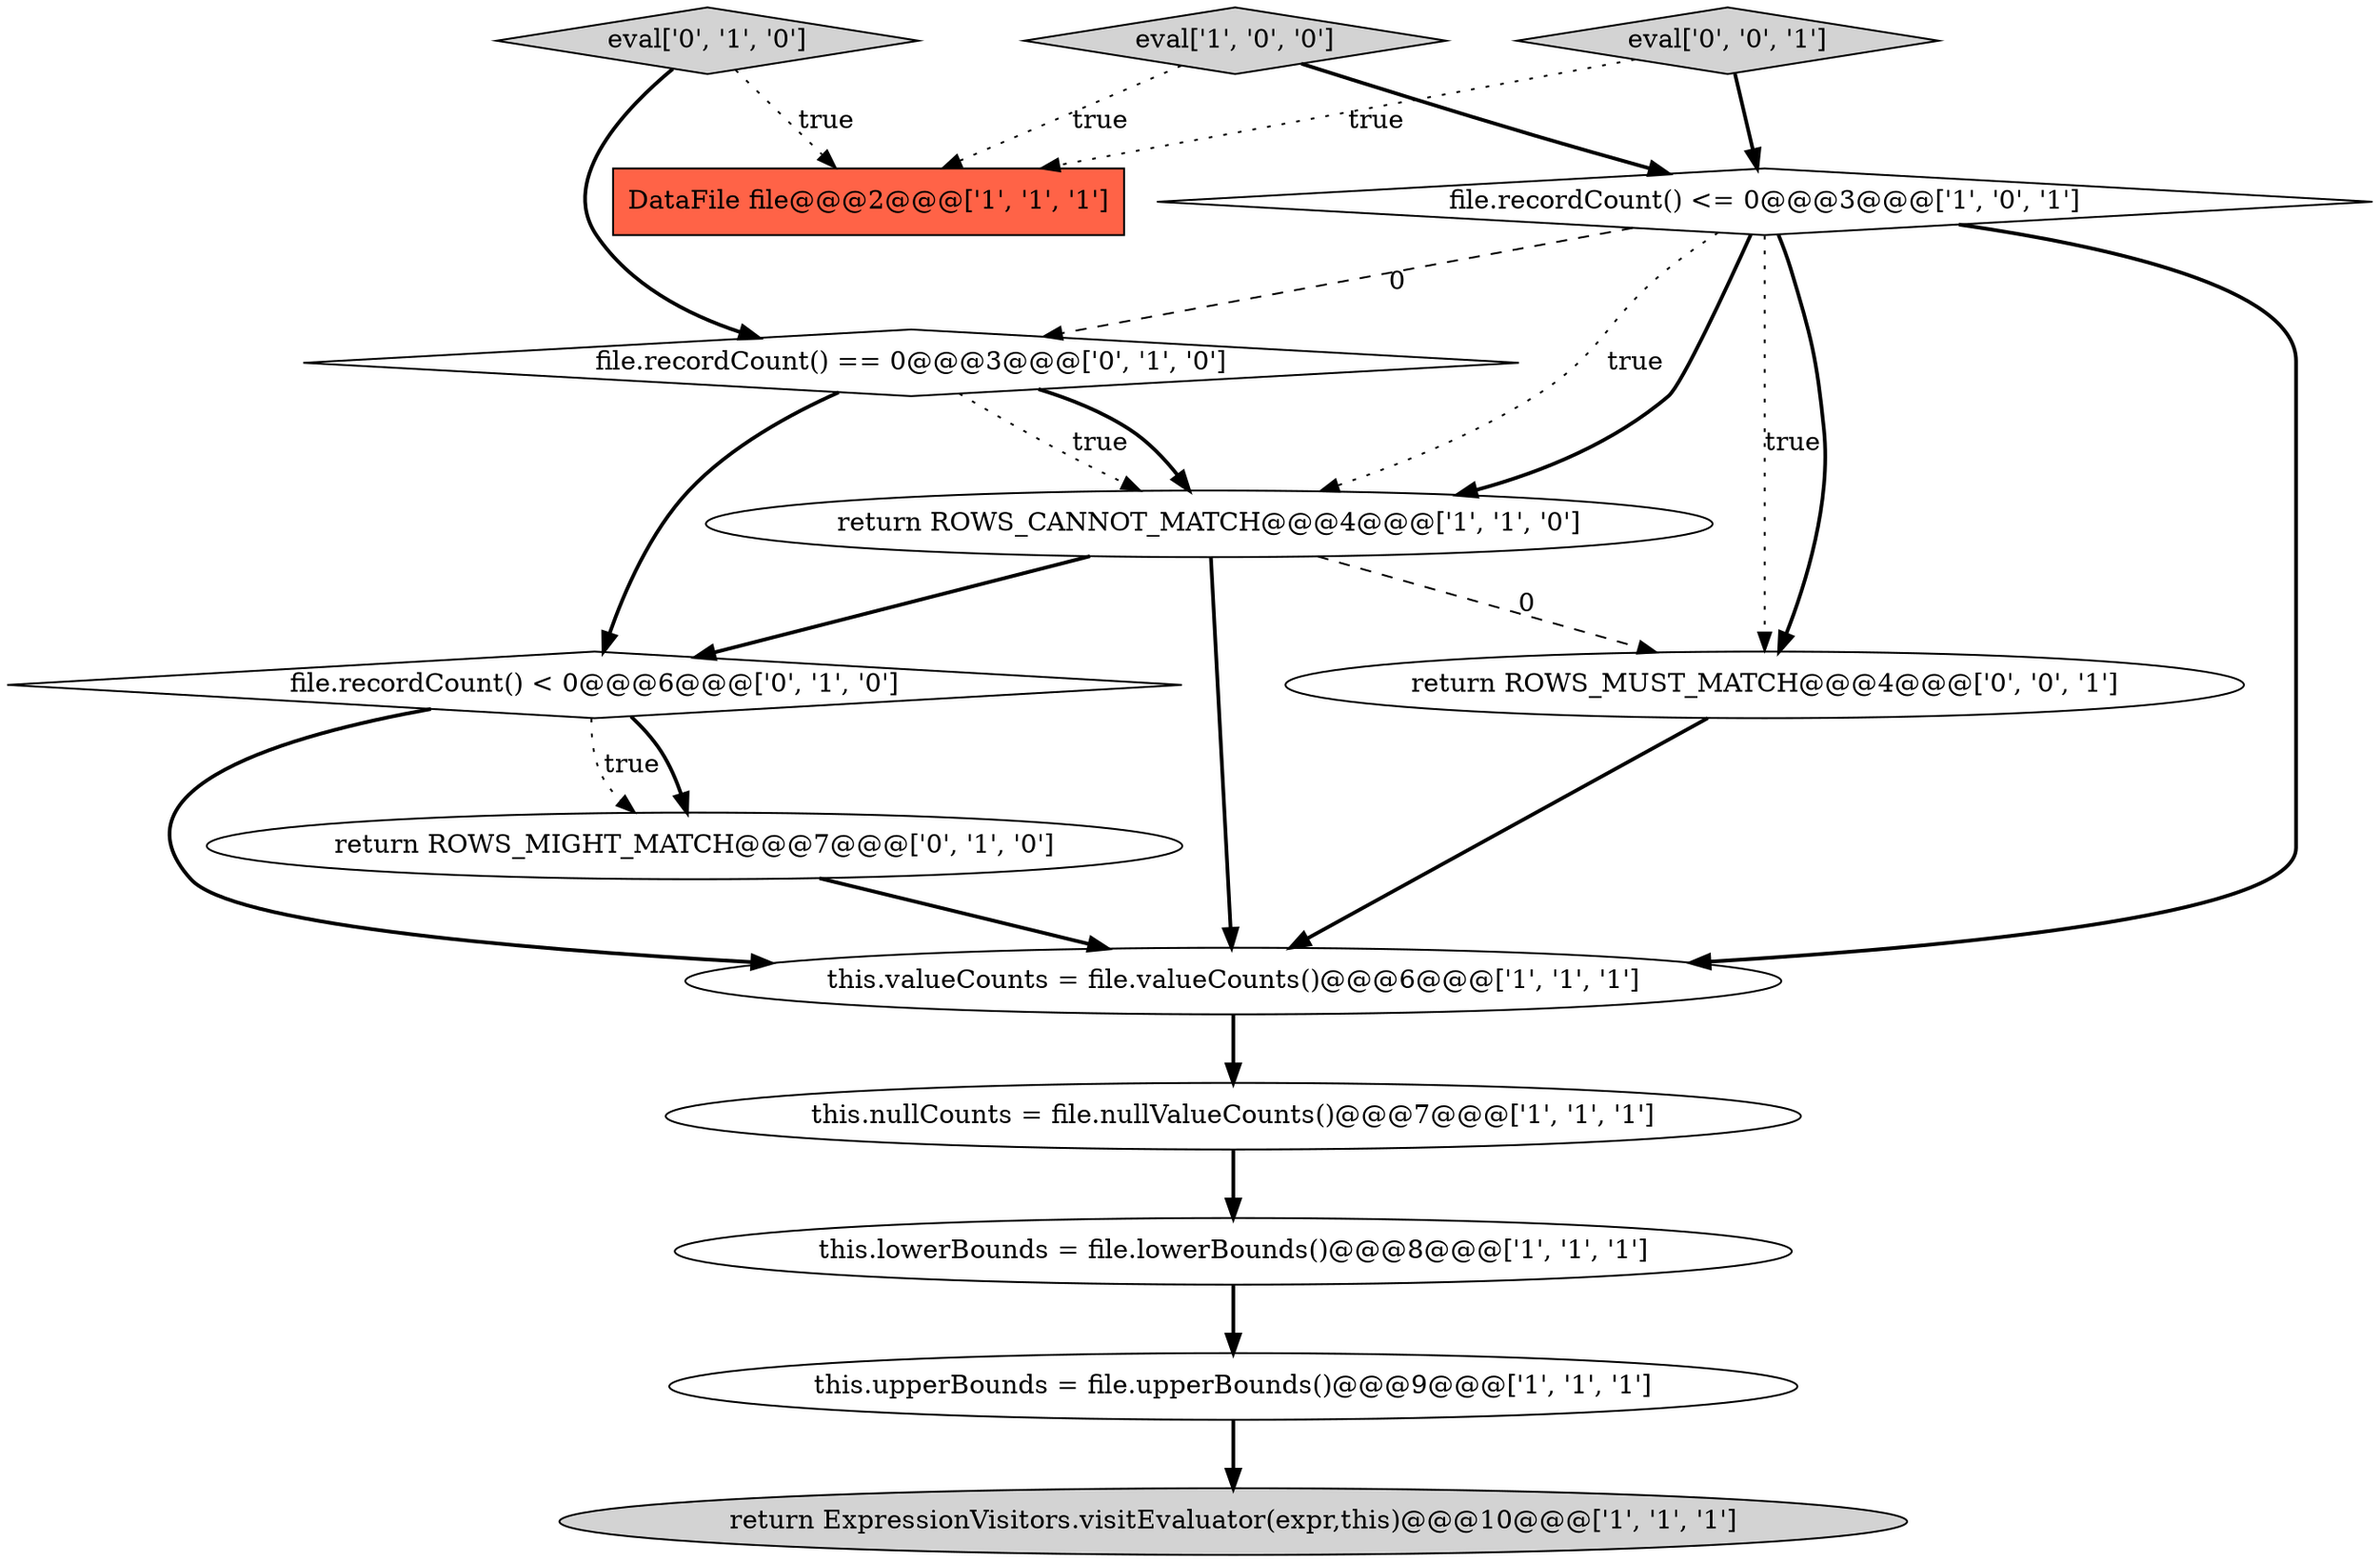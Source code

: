 digraph {
0 [style = filled, label = "DataFile file@@@2@@@['1', '1', '1']", fillcolor = tomato, shape = box image = "AAA0AAABBB1BBB"];
2 [style = filled, label = "file.recordCount() <= 0@@@3@@@['1', '0', '1']", fillcolor = white, shape = diamond image = "AAA0AAABBB1BBB"];
1 [style = filled, label = "return ROWS_CANNOT_MATCH@@@4@@@['1', '1', '0']", fillcolor = white, shape = ellipse image = "AAA0AAABBB1BBB"];
13 [style = filled, label = "eval['0', '0', '1']", fillcolor = lightgray, shape = diamond image = "AAA0AAABBB3BBB"];
3 [style = filled, label = "eval['1', '0', '0']", fillcolor = lightgray, shape = diamond image = "AAA0AAABBB1BBB"];
8 [style = filled, label = "this.upperBounds = file.upperBounds()@@@9@@@['1', '1', '1']", fillcolor = white, shape = ellipse image = "AAA0AAABBB1BBB"];
11 [style = filled, label = "eval['0', '1', '0']", fillcolor = lightgray, shape = diamond image = "AAA0AAABBB2BBB"];
5 [style = filled, label = "this.valueCounts = file.valueCounts()@@@6@@@['1', '1', '1']", fillcolor = white, shape = ellipse image = "AAA0AAABBB1BBB"];
10 [style = filled, label = "file.recordCount() < 0@@@6@@@['0', '1', '0']", fillcolor = white, shape = diamond image = "AAA1AAABBB2BBB"];
14 [style = filled, label = "return ROWS_MUST_MATCH@@@4@@@['0', '0', '1']", fillcolor = white, shape = ellipse image = "AAA0AAABBB3BBB"];
9 [style = filled, label = "file.recordCount() == 0@@@3@@@['0', '1', '0']", fillcolor = white, shape = diamond image = "AAA1AAABBB2BBB"];
12 [style = filled, label = "return ROWS_MIGHT_MATCH@@@7@@@['0', '1', '0']", fillcolor = white, shape = ellipse image = "AAA1AAABBB2BBB"];
7 [style = filled, label = "this.nullCounts = file.nullValueCounts()@@@7@@@['1', '1', '1']", fillcolor = white, shape = ellipse image = "AAA0AAABBB1BBB"];
6 [style = filled, label = "this.lowerBounds = file.lowerBounds()@@@8@@@['1', '1', '1']", fillcolor = white, shape = ellipse image = "AAA0AAABBB1BBB"];
4 [style = filled, label = "return ExpressionVisitors.visitEvaluator(expr,this)@@@10@@@['1', '1', '1']", fillcolor = lightgray, shape = ellipse image = "AAA0AAABBB1BBB"];
14->5 [style = bold, label=""];
1->10 [style = bold, label=""];
8->4 [style = bold, label=""];
10->12 [style = dotted, label="true"];
3->2 [style = bold, label=""];
2->5 [style = bold, label=""];
7->6 [style = bold, label=""];
9->1 [style = dotted, label="true"];
2->9 [style = dashed, label="0"];
1->14 [style = dashed, label="0"];
11->9 [style = bold, label=""];
11->0 [style = dotted, label="true"];
2->14 [style = dotted, label="true"];
6->8 [style = bold, label=""];
10->12 [style = bold, label=""];
3->0 [style = dotted, label="true"];
2->1 [style = dotted, label="true"];
12->5 [style = bold, label=""];
2->1 [style = bold, label=""];
13->0 [style = dotted, label="true"];
2->14 [style = bold, label=""];
13->2 [style = bold, label=""];
9->1 [style = bold, label=""];
10->5 [style = bold, label=""];
5->7 [style = bold, label=""];
9->10 [style = bold, label=""];
1->5 [style = bold, label=""];
}
